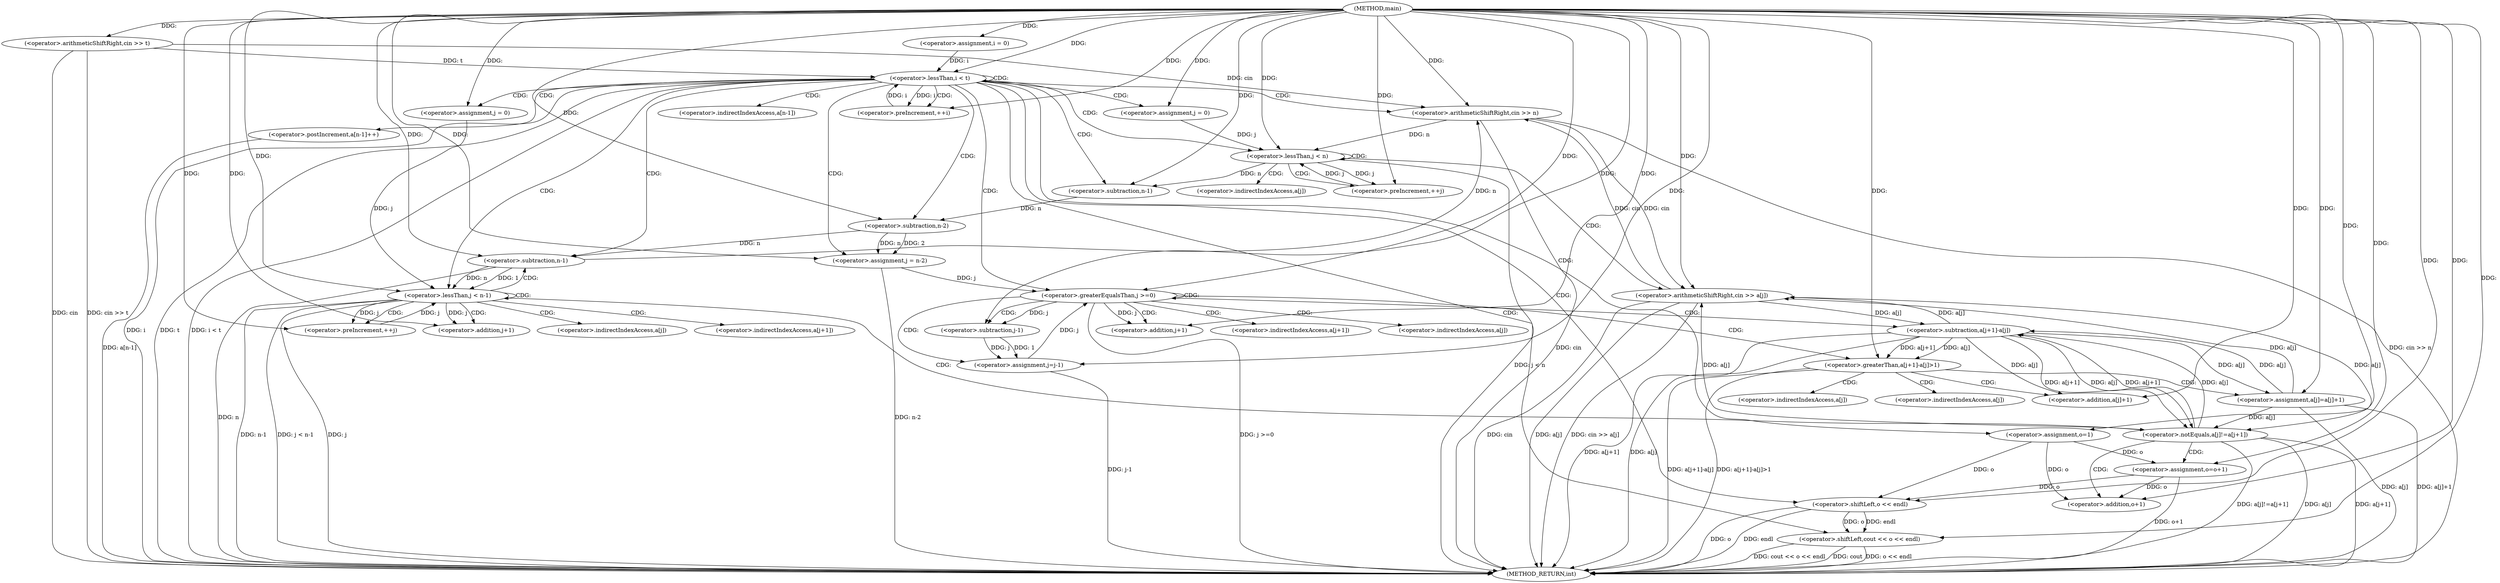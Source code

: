 digraph "main" {  
"1000140" [label = "(METHOD,main)" ]
"1000260" [label = "(METHOD_RETURN,int)" ]
"1000145" [label = "(<operator>.arithmeticShiftRight,cin >> t)" ]
"1000150" [label = "(<operator>.assignment,i = 0)" ]
"1000153" [label = "(<operator>.lessThan,i < t)" ]
"1000156" [label = "(<operator>.preIncrement,++i)" ]
"1000159" [label = "(<operator>.assignment,o=1)" ]
"1000162" [label = "(<operator>.arithmeticShiftRight,cin >> n)" ]
"1000182" [label = "(<operator>.postIncrement,a[n-1]++)" ]
"1000255" [label = "(<operator>.shiftLeft,cout << o << endl)" ]
"1000168" [label = "(<operator>.assignment,j = 0)" ]
"1000171" [label = "(<operator>.lessThan,j < n)" ]
"1000174" [label = "(<operator>.preIncrement,++j)" ]
"1000190" [label = "(<operator>.assignment,j = n-2)" ]
"1000195" [label = "(<operator>.greaterEqualsThan,j >=0)" ]
"1000198" [label = "(<operator>.assignment,j=j-1)" ]
"1000228" [label = "(<operator>.assignment,j = 0)" ]
"1000231" [label = "(<operator>.lessThan,j < n-1)" ]
"1000236" [label = "(<operator>.preIncrement,++j)" ]
"1000177" [label = "(<operator>.arithmeticShiftRight,cin >> a[j])" ]
"1000257" [label = "(<operator>.shiftLeft,o << endl)" ]
"1000185" [label = "(<operator>.subtraction,n-1)" ]
"1000192" [label = "(<operator>.subtraction,n-2)" ]
"1000200" [label = "(<operator>.subtraction,j-1)" ]
"1000205" [label = "(<operator>.greaterThan,a[j+1]-a[j]>1)" ]
"1000233" [label = "(<operator>.subtraction,n-1)" ]
"1000240" [label = "(<operator>.notEquals,a[j]!=a[j+1])" ]
"1000217" [label = "(<operator>.assignment,a[j]=a[j]+1)" ]
"1000250" [label = "(<operator>.assignment,o=o+1)" ]
"1000206" [label = "(<operator>.subtraction,a[j+1]-a[j])" ]
"1000221" [label = "(<operator>.addition,a[j]+1)" ]
"1000246" [label = "(<operator>.addition,j+1)" ]
"1000252" [label = "(<operator>.addition,o+1)" ]
"1000209" [label = "(<operator>.addition,j+1)" ]
"1000183" [label = "(<operator>.indirectIndexAccess,a[n-1])" ]
"1000179" [label = "(<operator>.indirectIndexAccess,a[j])" ]
"1000241" [label = "(<operator>.indirectIndexAccess,a[j])" ]
"1000244" [label = "(<operator>.indirectIndexAccess,a[j+1])" ]
"1000207" [label = "(<operator>.indirectIndexAccess,a[j+1])" ]
"1000212" [label = "(<operator>.indirectIndexAccess,a[j])" ]
"1000218" [label = "(<operator>.indirectIndexAccess,a[j])" ]
"1000222" [label = "(<operator>.indirectIndexAccess,a[j])" ]
  "1000145" -> "1000260"  [ label = "DDG: cin"] 
  "1000145" -> "1000260"  [ label = "DDG: cin >> t"] 
  "1000153" -> "1000260"  [ label = "DDG: i"] 
  "1000153" -> "1000260"  [ label = "DDG: t"] 
  "1000153" -> "1000260"  [ label = "DDG: i < t"] 
  "1000162" -> "1000260"  [ label = "DDG: cin"] 
  "1000162" -> "1000260"  [ label = "DDG: cin >> n"] 
  "1000171" -> "1000260"  [ label = "DDG: j < n"] 
  "1000182" -> "1000260"  [ label = "DDG: a[n-1]"] 
  "1000190" -> "1000260"  [ label = "DDG: n-2"] 
  "1000195" -> "1000260"  [ label = "DDG: j >=0"] 
  "1000231" -> "1000260"  [ label = "DDG: j"] 
  "1000233" -> "1000260"  [ label = "DDG: n"] 
  "1000231" -> "1000260"  [ label = "DDG: n-1"] 
  "1000231" -> "1000260"  [ label = "DDG: j < n-1"] 
  "1000257" -> "1000260"  [ label = "DDG: o"] 
  "1000255" -> "1000260"  [ label = "DDG: o << endl"] 
  "1000255" -> "1000260"  [ label = "DDG: cout << o << endl"] 
  "1000240" -> "1000260"  [ label = "DDG: a[j]"] 
  "1000240" -> "1000260"  [ label = "DDG: a[j+1]"] 
  "1000240" -> "1000260"  [ label = "DDG: a[j]!=a[j+1]"] 
  "1000250" -> "1000260"  [ label = "DDG: o+1"] 
  "1000206" -> "1000260"  [ label = "DDG: a[j+1]"] 
  "1000206" -> "1000260"  [ label = "DDG: a[j]"] 
  "1000205" -> "1000260"  [ label = "DDG: a[j+1]-a[j]"] 
  "1000205" -> "1000260"  [ label = "DDG: a[j+1]-a[j]>1"] 
  "1000217" -> "1000260"  [ label = "DDG: a[j]"] 
  "1000217" -> "1000260"  [ label = "DDG: a[j]+1"] 
  "1000198" -> "1000260"  [ label = "DDG: j-1"] 
  "1000177" -> "1000260"  [ label = "DDG: cin"] 
  "1000177" -> "1000260"  [ label = "DDG: a[j]"] 
  "1000177" -> "1000260"  [ label = "DDG: cin >> a[j]"] 
  "1000255" -> "1000260"  [ label = "DDG: cout"] 
  "1000257" -> "1000260"  [ label = "DDG: endl"] 
  "1000140" -> "1000145"  [ label = "DDG: "] 
  "1000140" -> "1000150"  [ label = "DDG: "] 
  "1000150" -> "1000153"  [ label = "DDG: i"] 
  "1000156" -> "1000153"  [ label = "DDG: i"] 
  "1000140" -> "1000153"  [ label = "DDG: "] 
  "1000145" -> "1000153"  [ label = "DDG: t"] 
  "1000153" -> "1000156"  [ label = "DDG: i"] 
  "1000140" -> "1000156"  [ label = "DDG: "] 
  "1000140" -> "1000159"  [ label = "DDG: "] 
  "1000145" -> "1000162"  [ label = "DDG: cin"] 
  "1000177" -> "1000162"  [ label = "DDG: cin"] 
  "1000140" -> "1000162"  [ label = "DDG: "] 
  "1000233" -> "1000162"  [ label = "DDG: n"] 
  "1000140" -> "1000168"  [ label = "DDG: "] 
  "1000192" -> "1000190"  [ label = "DDG: n"] 
  "1000192" -> "1000190"  [ label = "DDG: 2"] 
  "1000200" -> "1000198"  [ label = "DDG: j"] 
  "1000200" -> "1000198"  [ label = "DDG: 1"] 
  "1000140" -> "1000228"  [ label = "DDG: "] 
  "1000140" -> "1000255"  [ label = "DDG: "] 
  "1000257" -> "1000255"  [ label = "DDG: endl"] 
  "1000257" -> "1000255"  [ label = "DDG: o"] 
  "1000168" -> "1000171"  [ label = "DDG: j"] 
  "1000174" -> "1000171"  [ label = "DDG: j"] 
  "1000140" -> "1000171"  [ label = "DDG: "] 
  "1000162" -> "1000171"  [ label = "DDG: n"] 
  "1000171" -> "1000174"  [ label = "DDG: j"] 
  "1000140" -> "1000174"  [ label = "DDG: "] 
  "1000140" -> "1000190"  [ label = "DDG: "] 
  "1000190" -> "1000195"  [ label = "DDG: j"] 
  "1000198" -> "1000195"  [ label = "DDG: j"] 
  "1000140" -> "1000195"  [ label = "DDG: "] 
  "1000140" -> "1000198"  [ label = "DDG: "] 
  "1000228" -> "1000231"  [ label = "DDG: j"] 
  "1000236" -> "1000231"  [ label = "DDG: j"] 
  "1000140" -> "1000231"  [ label = "DDG: "] 
  "1000233" -> "1000231"  [ label = "DDG: 1"] 
  "1000233" -> "1000231"  [ label = "DDG: n"] 
  "1000140" -> "1000236"  [ label = "DDG: "] 
  "1000231" -> "1000236"  [ label = "DDG: j"] 
  "1000159" -> "1000257"  [ label = "DDG: o"] 
  "1000250" -> "1000257"  [ label = "DDG: o"] 
  "1000140" -> "1000257"  [ label = "DDG: "] 
  "1000162" -> "1000177"  [ label = "DDG: cin"] 
  "1000140" -> "1000177"  [ label = "DDG: "] 
  "1000240" -> "1000177"  [ label = "DDG: a[j]"] 
  "1000206" -> "1000177"  [ label = "DDG: a[j]"] 
  "1000217" -> "1000177"  [ label = "DDG: a[j]"] 
  "1000171" -> "1000185"  [ label = "DDG: n"] 
  "1000140" -> "1000185"  [ label = "DDG: "] 
  "1000185" -> "1000192"  [ label = "DDG: n"] 
  "1000140" -> "1000192"  [ label = "DDG: "] 
  "1000140" -> "1000200"  [ label = "DDG: "] 
  "1000195" -> "1000200"  [ label = "DDG: j"] 
  "1000192" -> "1000233"  [ label = "DDG: n"] 
  "1000140" -> "1000233"  [ label = "DDG: "] 
  "1000206" -> "1000205"  [ label = "DDG: a[j+1]"] 
  "1000206" -> "1000205"  [ label = "DDG: a[j]"] 
  "1000140" -> "1000205"  [ label = "DDG: "] 
  "1000206" -> "1000217"  [ label = "DDG: a[j]"] 
  "1000140" -> "1000217"  [ label = "DDG: "] 
  "1000206" -> "1000240"  [ label = "DDG: a[j]"] 
  "1000217" -> "1000240"  [ label = "DDG: a[j]"] 
  "1000177" -> "1000240"  [ label = "DDG: a[j]"] 
  "1000206" -> "1000240"  [ label = "DDG: a[j+1]"] 
  "1000140" -> "1000250"  [ label = "DDG: "] 
  "1000159" -> "1000250"  [ label = "DDG: o"] 
  "1000240" -> "1000206"  [ label = "DDG: a[j+1]"] 
  "1000240" -> "1000206"  [ label = "DDG: a[j]"] 
  "1000217" -> "1000206"  [ label = "DDG: a[j]"] 
  "1000177" -> "1000206"  [ label = "DDG: a[j]"] 
  "1000206" -> "1000221"  [ label = "DDG: a[j]"] 
  "1000140" -> "1000221"  [ label = "DDG: "] 
  "1000231" -> "1000246"  [ label = "DDG: j"] 
  "1000140" -> "1000246"  [ label = "DDG: "] 
  "1000159" -> "1000252"  [ label = "DDG: o"] 
  "1000250" -> "1000252"  [ label = "DDG: o"] 
  "1000140" -> "1000252"  [ label = "DDG: "] 
  "1000195" -> "1000209"  [ label = "DDG: j"] 
  "1000140" -> "1000209"  [ label = "DDG: "] 
  "1000153" -> "1000153"  [ label = "CDG: "] 
  "1000153" -> "1000156"  [ label = "CDG: "] 
  "1000153" -> "1000182"  [ label = "CDG: "] 
  "1000153" -> "1000233"  [ label = "CDG: "] 
  "1000153" -> "1000195"  [ label = "CDG: "] 
  "1000153" -> "1000255"  [ label = "CDG: "] 
  "1000153" -> "1000183"  [ label = "CDG: "] 
  "1000153" -> "1000168"  [ label = "CDG: "] 
  "1000153" -> "1000159"  [ label = "CDG: "] 
  "1000153" -> "1000190"  [ label = "CDG: "] 
  "1000153" -> "1000257"  [ label = "CDG: "] 
  "1000153" -> "1000231"  [ label = "CDG: "] 
  "1000153" -> "1000171"  [ label = "CDG: "] 
  "1000153" -> "1000192"  [ label = "CDG: "] 
  "1000153" -> "1000162"  [ label = "CDG: "] 
  "1000153" -> "1000228"  [ label = "CDG: "] 
  "1000153" -> "1000185"  [ label = "CDG: "] 
  "1000171" -> "1000174"  [ label = "CDG: "] 
  "1000171" -> "1000171"  [ label = "CDG: "] 
  "1000171" -> "1000179"  [ label = "CDG: "] 
  "1000171" -> "1000177"  [ label = "CDG: "] 
  "1000195" -> "1000200"  [ label = "CDG: "] 
  "1000195" -> "1000195"  [ label = "CDG: "] 
  "1000195" -> "1000212"  [ label = "CDG: "] 
  "1000195" -> "1000207"  [ label = "CDG: "] 
  "1000195" -> "1000206"  [ label = "CDG: "] 
  "1000195" -> "1000205"  [ label = "CDG: "] 
  "1000195" -> "1000209"  [ label = "CDG: "] 
  "1000195" -> "1000198"  [ label = "CDG: "] 
  "1000231" -> "1000246"  [ label = "CDG: "] 
  "1000231" -> "1000233"  [ label = "CDG: "] 
  "1000231" -> "1000244"  [ label = "CDG: "] 
  "1000231" -> "1000236"  [ label = "CDG: "] 
  "1000231" -> "1000231"  [ label = "CDG: "] 
  "1000231" -> "1000241"  [ label = "CDG: "] 
  "1000231" -> "1000240"  [ label = "CDG: "] 
  "1000205" -> "1000221"  [ label = "CDG: "] 
  "1000205" -> "1000222"  [ label = "CDG: "] 
  "1000205" -> "1000218"  [ label = "CDG: "] 
  "1000205" -> "1000217"  [ label = "CDG: "] 
  "1000240" -> "1000252"  [ label = "CDG: "] 
  "1000240" -> "1000250"  [ label = "CDG: "] 
}
